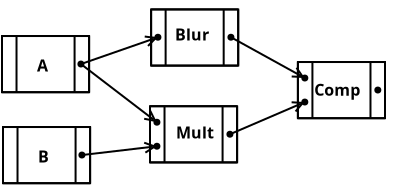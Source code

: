 <?xml version="1.0"?>
<diagram xmlns:dia="http://www.lysator.liu.se/~alla/dia/">
  <diagramdata>
    <attribute name="background">
      <color val="#ffffff"/>
    </attribute>
    <attribute name="paper">
      <composite type="paper">
        <attribute name="name">
          <string>#A4#</string>
        </attribute>
        <attribute name="tmargin">
          <real val="2.82"/>
        </attribute>
        <attribute name="bmargin">
          <real val="2.82"/>
        </attribute>
        <attribute name="lmargin">
          <real val="2.82"/>
        </attribute>
        <attribute name="rmargin">
          <real val="2.82"/>
        </attribute>
        <attribute name="is_portrait">
          <boolean val="true"/>
        </attribute>
        <attribute name="scaling">
          <real val="1"/>
        </attribute>
        <attribute name="fitto">
          <boolean val="false"/>
        </attribute>
      </composite>
    </attribute>
    <attribute name="grid">
      <composite type="grid">
        <attribute name="width_x">
          <real val="0.5"/>
        </attribute>
        <attribute name="width_y">
          <real val="0.5"/>
        </attribute>
        <attribute name="visible_x">
          <int val="1"/>
        </attribute>
        <attribute name="visible_y">
          <int val="1"/>
        </attribute>
      </composite>
    </attribute>
    <attribute name="guides">
      <composite type="guides">
        <attribute name="hguides"/>
        <attribute name="vguides"/>
      </composite>
    </attribute>
  </diagramdata>
  <layer name="Background" visible="true">
    <group>
      <group>
        <object type="Standard - Box" version="0" id="O0">
          <attribute name="obj_pos">
            <point val="9.405,11.361"/>
          </attribute>
          <attribute name="obj_bb">
            <rectangle val="9.355,11.311;13.81,14.221"/>
          </attribute>
          <attribute name="elem_corner">
            <point val="9.405,11.361"/>
          </attribute>
          <attribute name="elem_width">
            <real val="4.355"/>
          </attribute>
          <attribute name="elem_height">
            <real val="2.81"/>
          </attribute>
          <attribute name="show_background">
            <boolean val="true"/>
          </attribute>
        </object>
        <object type="Standard - Line" version="0" id="O1">
          <attribute name="obj_pos">
            <point val="9.405,14.171"/>
          </attribute>
          <attribute name="obj_bb">
            <rectangle val="9.355,14.121;13.81,14.221"/>
          </attribute>
          <attribute name="conn_endpoints">
            <point val="9.405,14.171"/>
            <point val="13.76,14.171"/>
          </attribute>
          <attribute name="numcp">
            <int val="11"/>
          </attribute>
          <connections>
            <connection handle="0" to="O0" connection="5"/>
            <connection handle="1" to="O0" connection="7"/>
          </connections>
        </object>
        <object type="Standard - Line" version="0" id="O2">
          <attribute name="obj_pos">
            <point val="9.405,11.361"/>
          </attribute>
          <attribute name="obj_bb">
            <rectangle val="9.355,11.311;13.81,11.411"/>
          </attribute>
          <attribute name="conn_endpoints">
            <point val="9.405,11.361"/>
            <point val="13.76,11.361"/>
          </attribute>
          <attribute name="numcp">
            <int val="11"/>
          </attribute>
          <connections>
            <connection handle="0" to="O0" connection="0"/>
            <connection handle="1" to="O0" connection="2"/>
          </connections>
        </object>
        <object type="Standard - Line" version="0" id="O3">
          <attribute name="obj_pos">
            <point val="9.405,11.361"/>
          </attribute>
          <attribute name="obj_bb">
            <rectangle val="9.355,11.311;9.455,14.221"/>
          </attribute>
          <attribute name="conn_endpoints">
            <point val="9.405,11.361"/>
            <point val="9.405,14.171"/>
          </attribute>
          <attribute name="numcp">
            <int val="1"/>
          </attribute>
          <connections>
            <connection handle="0" to="O0" connection="0"/>
            <connection handle="1" to="O0" connection="5"/>
          </connections>
        </object>
        <object type="Standard - Line" version="0" id="O4">
          <attribute name="obj_pos">
            <point val="13.034,11.361"/>
          </attribute>
          <attribute name="obj_bb">
            <rectangle val="12.984,11.311;13.084,14.221"/>
          </attribute>
          <attribute name="conn_endpoints">
            <point val="13.034,11.361"/>
            <point val="13.034,14.171"/>
          </attribute>
          <attribute name="numcp">
            <int val="1"/>
          </attribute>
          <connections>
            <connection handle="0" to="O2" connection="9"/>
            <connection handle="1" to="O1" connection="9"/>
          </connections>
        </object>
        <object type="Standard - Line" version="0" id="O5">
          <attribute name="obj_pos">
            <point val="13.76,14.171"/>
          </attribute>
          <attribute name="obj_bb">
            <rectangle val="13.71,11.311;13.81,14.221"/>
          </attribute>
          <attribute name="conn_endpoints">
            <point val="13.76,14.171"/>
            <point val="13.76,11.361"/>
          </attribute>
          <attribute name="numcp">
            <int val="1"/>
          </attribute>
          <connections>
            <connection handle="0" to="O0" connection="7"/>
            <connection handle="1" to="O0" connection="2"/>
          </connections>
        </object>
        <object type="Standard - Line" version="0" id="O6">
          <attribute name="obj_pos">
            <point val="10.131,11.361"/>
          </attribute>
          <attribute name="obj_bb">
            <rectangle val="10.081,11.311;10.181,14.221"/>
          </attribute>
          <attribute name="conn_endpoints">
            <point val="10.131,11.361"/>
            <point val="10.131,14.171"/>
          </attribute>
          <attribute name="numcp">
            <int val="1"/>
          </attribute>
          <connections>
            <connection handle="0" to="O2" connection="1"/>
            <connection handle="1" to="O1" connection="1"/>
          </connections>
        </object>
      </group>
      <object type="Electric - connpoint" version="0" id="O7">
        <attribute name="obj_pos">
          <point val="11.655,11.011"/>
        </attribute>
        <attribute name="obj_bb">
          <rectangle val="11.605,10.961;15.187,14.543"/>
        </attribute>
        <attribute name="elem_corner">
          <point val="11.655,11.011"/>
        </attribute>
        <attribute name="elem_width">
          <real val="3.482"/>
        </attribute>
        <attribute name="elem_height">
          <real val="3.482"/>
        </attribute>
        <attribute name="show_background">
          <boolean val="true"/>
        </attribute>
        <attribute name="flip_horizontal">
          <boolean val="true"/>
        </attribute>
        <attribute name="flip_vertical">
          <boolean val="true"/>
        </attribute>
        <attribute name="padding">
          <real val="0.354"/>
        </attribute>
      </object>
      <object type="Electric - connpoint" version="0" id="O8">
        <attribute name="obj_pos">
          <point val="8.005,11.011"/>
        </attribute>
        <attribute name="obj_bb">
          <rectangle val="7.955,10.961;11.537,14.543"/>
        </attribute>
        <attribute name="elem_corner">
          <point val="8.005,11.011"/>
        </attribute>
        <attribute name="elem_width">
          <real val="3.482"/>
        </attribute>
        <attribute name="elem_height">
          <real val="3.482"/>
        </attribute>
        <attribute name="show_background">
          <boolean val="true"/>
        </attribute>
        <attribute name="flip_horizontal">
          <boolean val="true"/>
        </attribute>
        <attribute name="flip_vertical">
          <boolean val="true"/>
        </attribute>
        <attribute name="padding">
          <real val="0.354"/>
        </attribute>
      </object>
    </group>
    <group>
      <group>
        <object type="Standard - Box" version="0" id="O9">
          <attribute name="obj_pos">
            <point val="9.35,16.201"/>
          </attribute>
          <attribute name="obj_bb">
            <rectangle val="9.3,16.151;13.755,19.061"/>
          </attribute>
          <attribute name="elem_corner">
            <point val="9.35,16.201"/>
          </attribute>
          <attribute name="elem_width">
            <real val="4.355"/>
          </attribute>
          <attribute name="elem_height">
            <real val="2.81"/>
          </attribute>
          <attribute name="show_background">
            <boolean val="true"/>
          </attribute>
        </object>
        <object type="Standard - Line" version="0" id="O10">
          <attribute name="obj_pos">
            <point val="9.35,19.011"/>
          </attribute>
          <attribute name="obj_bb">
            <rectangle val="9.3,18.961;13.755,19.061"/>
          </attribute>
          <attribute name="conn_endpoints">
            <point val="9.35,19.011"/>
            <point val="13.705,19.011"/>
          </attribute>
          <attribute name="numcp">
            <int val="11"/>
          </attribute>
          <connections>
            <connection handle="0" to="O9" connection="5"/>
            <connection handle="1" to="O9" connection="7"/>
          </connections>
        </object>
        <object type="Standard - Line" version="0" id="O11">
          <attribute name="obj_pos">
            <point val="9.35,16.201"/>
          </attribute>
          <attribute name="obj_bb">
            <rectangle val="9.3,16.151;13.755,16.251"/>
          </attribute>
          <attribute name="conn_endpoints">
            <point val="9.35,16.201"/>
            <point val="13.705,16.201"/>
          </attribute>
          <attribute name="numcp">
            <int val="11"/>
          </attribute>
          <connections>
            <connection handle="0" to="O9" connection="0"/>
            <connection handle="1" to="O9" connection="2"/>
          </connections>
        </object>
        <object type="Standard - Line" version="0" id="O12">
          <attribute name="obj_pos">
            <point val="9.35,16.201"/>
          </attribute>
          <attribute name="obj_bb">
            <rectangle val="9.3,16.151;9.4,19.061"/>
          </attribute>
          <attribute name="conn_endpoints">
            <point val="9.35,16.201"/>
            <point val="9.35,19.011"/>
          </attribute>
          <attribute name="numcp">
            <int val="1"/>
          </attribute>
          <connections>
            <connection handle="0" to="O9" connection="0"/>
            <connection handle="1" to="O9" connection="5"/>
          </connections>
        </object>
        <object type="Standard - Line" version="0" id="O13">
          <attribute name="obj_pos">
            <point val="12.979,16.201"/>
          </attribute>
          <attribute name="obj_bb">
            <rectangle val="12.929,16.151;13.029,19.061"/>
          </attribute>
          <attribute name="conn_endpoints">
            <point val="12.979,16.201"/>
            <point val="12.979,19.011"/>
          </attribute>
          <attribute name="numcp">
            <int val="1"/>
          </attribute>
          <connections>
            <connection handle="0" to="O11" connection="9"/>
            <connection handle="1" to="O10" connection="9"/>
          </connections>
        </object>
        <object type="Standard - Line" version="0" id="O14">
          <attribute name="obj_pos">
            <point val="13.705,19.011"/>
          </attribute>
          <attribute name="obj_bb">
            <rectangle val="13.655,16.151;13.755,19.061"/>
          </attribute>
          <attribute name="conn_endpoints">
            <point val="13.705,19.011"/>
            <point val="13.705,16.201"/>
          </attribute>
          <attribute name="numcp">
            <int val="1"/>
          </attribute>
          <connections>
            <connection handle="0" to="O9" connection="7"/>
            <connection handle="1" to="O9" connection="2"/>
          </connections>
        </object>
        <object type="Standard - Line" version="0" id="O15">
          <attribute name="obj_pos">
            <point val="10.076,16.201"/>
          </attribute>
          <attribute name="obj_bb">
            <rectangle val="10.026,16.151;10.126,19.061"/>
          </attribute>
          <attribute name="conn_endpoints">
            <point val="10.076,16.201"/>
            <point val="10.076,19.011"/>
          </attribute>
          <attribute name="numcp">
            <int val="1"/>
          </attribute>
          <connections>
            <connection handle="0" to="O11" connection="1"/>
            <connection handle="1" to="O10" connection="1"/>
          </connections>
        </object>
      </group>
      <object type="Electric - connpoint" version="0" id="O16">
        <attribute name="obj_pos">
          <point val="7.955,15.261"/>
        </attribute>
        <attribute name="obj_bb">
          <rectangle val="7.905,15.211;11.487,18.793"/>
        </attribute>
        <attribute name="elem_corner">
          <point val="7.955,15.261"/>
        </attribute>
        <attribute name="elem_width">
          <real val="3.482"/>
        </attribute>
        <attribute name="elem_height">
          <real val="3.482"/>
        </attribute>
        <attribute name="show_background">
          <boolean val="true"/>
        </attribute>
        <attribute name="flip_horizontal">
          <boolean val="true"/>
        </attribute>
        <attribute name="flip_vertical">
          <boolean val="true"/>
        </attribute>
        <attribute name="padding">
          <real val="0.354"/>
        </attribute>
      </object>
      <object type="Electric - connpoint" version="0" id="O17">
        <attribute name="obj_pos">
          <point val="7.955,16.461"/>
        </attribute>
        <attribute name="obj_bb">
          <rectangle val="7.905,16.411;11.487,19.993"/>
        </attribute>
        <attribute name="elem_corner">
          <point val="7.955,16.461"/>
        </attribute>
        <attribute name="elem_width">
          <real val="3.482"/>
        </attribute>
        <attribute name="elem_height">
          <real val="3.482"/>
        </attribute>
        <attribute name="show_background">
          <boolean val="true"/>
        </attribute>
        <attribute name="flip_horizontal">
          <boolean val="true"/>
        </attribute>
        <attribute name="flip_vertical">
          <boolean val="true"/>
        </attribute>
        <attribute name="padding">
          <real val="0.354"/>
        </attribute>
      </object>
      <object type="Electric - connpoint" version="0" id="O18">
        <attribute name="obj_pos">
          <point val="11.605,15.861"/>
        </attribute>
        <attribute name="obj_bb">
          <rectangle val="11.555,15.811;15.137,19.393"/>
        </attribute>
        <attribute name="elem_corner">
          <point val="11.605,15.861"/>
        </attribute>
        <attribute name="elem_width">
          <real val="3.482"/>
        </attribute>
        <attribute name="elem_height">
          <real val="3.482"/>
        </attribute>
        <attribute name="show_background">
          <boolean val="true"/>
        </attribute>
        <attribute name="flip_horizontal">
          <boolean val="true"/>
        </attribute>
        <attribute name="flip_vertical">
          <boolean val="true"/>
        </attribute>
        <attribute name="padding">
          <real val="0.354"/>
        </attribute>
      </object>
    </group>
    <group>
      <group>
        <object type="Standard - Box" version="0" id="O19">
          <attribute name="obj_pos">
            <point val="16.745,13.991"/>
          </attribute>
          <attribute name="obj_bb">
            <rectangle val="16.695,13.941;21.15,16.851"/>
          </attribute>
          <attribute name="elem_corner">
            <point val="16.745,13.991"/>
          </attribute>
          <attribute name="elem_width">
            <real val="4.355"/>
          </attribute>
          <attribute name="elem_height">
            <real val="2.81"/>
          </attribute>
          <attribute name="show_background">
            <boolean val="true"/>
          </attribute>
        </object>
        <object type="Standard - Line" version="0" id="O20">
          <attribute name="obj_pos">
            <point val="16.745,16.801"/>
          </attribute>
          <attribute name="obj_bb">
            <rectangle val="16.695,16.751;21.15,16.851"/>
          </attribute>
          <attribute name="conn_endpoints">
            <point val="16.745,16.801"/>
            <point val="21.1,16.801"/>
          </attribute>
          <attribute name="numcp">
            <int val="11"/>
          </attribute>
          <connections>
            <connection handle="0" to="O19" connection="5"/>
            <connection handle="1" to="O19" connection="7"/>
          </connections>
        </object>
        <object type="Standard - Line" version="0" id="O21">
          <attribute name="obj_pos">
            <point val="16.745,13.991"/>
          </attribute>
          <attribute name="obj_bb">
            <rectangle val="16.695,13.941;21.15,14.041"/>
          </attribute>
          <attribute name="conn_endpoints">
            <point val="16.745,13.991"/>
            <point val="21.1,13.991"/>
          </attribute>
          <attribute name="numcp">
            <int val="11"/>
          </attribute>
          <connections>
            <connection handle="0" to="O19" connection="0"/>
            <connection handle="1" to="O19" connection="2"/>
          </connections>
        </object>
        <object type="Standard - Line" version="0" id="O22">
          <attribute name="obj_pos">
            <point val="16.745,13.991"/>
          </attribute>
          <attribute name="obj_bb">
            <rectangle val="16.695,13.941;16.795,16.851"/>
          </attribute>
          <attribute name="conn_endpoints">
            <point val="16.745,13.991"/>
            <point val="16.745,16.801"/>
          </attribute>
          <attribute name="numcp">
            <int val="1"/>
          </attribute>
          <connections>
            <connection handle="0" to="O19" connection="0"/>
            <connection handle="1" to="O19" connection="5"/>
          </connections>
        </object>
        <object type="Standard - Line" version="0" id="O23">
          <attribute name="obj_pos">
            <point val="20.374,13.991"/>
          </attribute>
          <attribute name="obj_bb">
            <rectangle val="20.324,13.941;20.424,16.851"/>
          </attribute>
          <attribute name="conn_endpoints">
            <point val="20.374,13.991"/>
            <point val="20.374,16.801"/>
          </attribute>
          <attribute name="numcp">
            <int val="1"/>
          </attribute>
          <connections>
            <connection handle="0" to="O21" connection="9"/>
            <connection handle="1" to="O20" connection="9"/>
          </connections>
        </object>
        <object type="Standard - Line" version="0" id="O24">
          <attribute name="obj_pos">
            <point val="21.1,16.801"/>
          </attribute>
          <attribute name="obj_bb">
            <rectangle val="21.05,13.941;21.15,16.851"/>
          </attribute>
          <attribute name="conn_endpoints">
            <point val="21.1,16.801"/>
            <point val="21.1,13.991"/>
          </attribute>
          <attribute name="numcp">
            <int val="1"/>
          </attribute>
          <connections>
            <connection handle="0" to="O19" connection="7"/>
            <connection handle="1" to="O19" connection="2"/>
          </connections>
        </object>
        <object type="Standard - Line" version="0" id="O25">
          <attribute name="obj_pos">
            <point val="17.471,13.991"/>
          </attribute>
          <attribute name="obj_bb">
            <rectangle val="17.421,13.941;17.521,16.851"/>
          </attribute>
          <attribute name="conn_endpoints">
            <point val="17.471,13.991"/>
            <point val="17.471,16.801"/>
          </attribute>
          <attribute name="numcp">
            <int val="1"/>
          </attribute>
          <connections>
            <connection handle="0" to="O21" connection="1"/>
            <connection handle="1" to="O20" connection="1"/>
          </connections>
        </object>
      </group>
      <object type="Electric - connpoint" version="0" id="O26">
        <attribute name="obj_pos">
          <point val="15.35,13.051"/>
        </attribute>
        <attribute name="obj_bb">
          <rectangle val="15.3,13.001;18.882,16.583"/>
        </attribute>
        <attribute name="elem_corner">
          <point val="15.35,13.051"/>
        </attribute>
        <attribute name="elem_width">
          <real val="3.482"/>
        </attribute>
        <attribute name="elem_height">
          <real val="3.482"/>
        </attribute>
        <attribute name="show_background">
          <boolean val="true"/>
        </attribute>
        <attribute name="flip_horizontal">
          <boolean val="true"/>
        </attribute>
        <attribute name="flip_vertical">
          <boolean val="true"/>
        </attribute>
        <attribute name="padding">
          <real val="0.354"/>
        </attribute>
      </object>
      <object type="Electric - connpoint" version="0" id="O27">
        <attribute name="obj_pos">
          <point val="15.35,14.251"/>
        </attribute>
        <attribute name="obj_bb">
          <rectangle val="15.3,14.201;18.882,17.783"/>
        </attribute>
        <attribute name="elem_corner">
          <point val="15.35,14.251"/>
        </attribute>
        <attribute name="elem_width">
          <real val="3.482"/>
        </attribute>
        <attribute name="elem_height">
          <real val="3.482"/>
        </attribute>
        <attribute name="show_background">
          <boolean val="true"/>
        </attribute>
        <attribute name="flip_horizontal">
          <boolean val="true"/>
        </attribute>
        <attribute name="flip_vertical">
          <boolean val="true"/>
        </attribute>
        <attribute name="padding">
          <real val="0.354"/>
        </attribute>
      </object>
      <object type="Electric - connpoint" version="0" id="O28">
        <attribute name="obj_pos">
          <point val="19,13.651"/>
        </attribute>
        <attribute name="obj_bb">
          <rectangle val="18.95,13.601;22.532,17.183"/>
        </attribute>
        <attribute name="elem_corner">
          <point val="19,13.651"/>
        </attribute>
        <attribute name="elem_width">
          <real val="3.482"/>
        </attribute>
        <attribute name="elem_height">
          <real val="3.482"/>
        </attribute>
        <attribute name="show_background">
          <boolean val="true"/>
        </attribute>
        <attribute name="flip_horizontal">
          <boolean val="true"/>
        </attribute>
        <attribute name="flip_vertical">
          <boolean val="true"/>
        </attribute>
        <attribute name="padding">
          <real val="0.354"/>
        </attribute>
      </object>
    </group>
    <group>
      <group>
        <object type="Standard - Box" version="0" id="O29">
          <attribute name="obj_pos">
            <point val="1.95,12.691"/>
          </attribute>
          <attribute name="obj_bb">
            <rectangle val="1.9,12.641;6.355,15.551"/>
          </attribute>
          <attribute name="elem_corner">
            <point val="1.95,12.691"/>
          </attribute>
          <attribute name="elem_width">
            <real val="4.355"/>
          </attribute>
          <attribute name="elem_height">
            <real val="2.81"/>
          </attribute>
          <attribute name="show_background">
            <boolean val="true"/>
          </attribute>
        </object>
        <object type="Standard - Line" version="0" id="O30">
          <attribute name="obj_pos">
            <point val="1.95,15.501"/>
          </attribute>
          <attribute name="obj_bb">
            <rectangle val="1.9,15.451;6.355,15.551"/>
          </attribute>
          <attribute name="conn_endpoints">
            <point val="1.95,15.501"/>
            <point val="6.305,15.501"/>
          </attribute>
          <attribute name="numcp">
            <int val="11"/>
          </attribute>
          <connections>
            <connection handle="0" to="O29" connection="5"/>
            <connection handle="1" to="O29" connection="7"/>
          </connections>
        </object>
        <object type="Standard - Line" version="0" id="O31">
          <attribute name="obj_pos">
            <point val="1.95,12.691"/>
          </attribute>
          <attribute name="obj_bb">
            <rectangle val="1.9,12.641;6.355,12.741"/>
          </attribute>
          <attribute name="conn_endpoints">
            <point val="1.95,12.691"/>
            <point val="6.305,12.691"/>
          </attribute>
          <attribute name="numcp">
            <int val="11"/>
          </attribute>
          <connections>
            <connection handle="0" to="O29" connection="0"/>
            <connection handle="1" to="O29" connection="2"/>
          </connections>
        </object>
        <object type="Standard - Line" version="0" id="O32">
          <attribute name="obj_pos">
            <point val="1.95,12.691"/>
          </attribute>
          <attribute name="obj_bb">
            <rectangle val="1.9,12.641;2,15.551"/>
          </attribute>
          <attribute name="conn_endpoints">
            <point val="1.95,12.691"/>
            <point val="1.95,15.501"/>
          </attribute>
          <attribute name="numcp">
            <int val="1"/>
          </attribute>
          <connections>
            <connection handle="0" to="O29" connection="0"/>
            <connection handle="1" to="O29" connection="5"/>
          </connections>
        </object>
        <object type="Standard - Line" version="0" id="O33">
          <attribute name="obj_pos">
            <point val="5.579,12.691"/>
          </attribute>
          <attribute name="obj_bb">
            <rectangle val="5.529,12.641;5.629,15.551"/>
          </attribute>
          <attribute name="conn_endpoints">
            <point val="5.579,12.691"/>
            <point val="5.579,15.501"/>
          </attribute>
          <attribute name="numcp">
            <int val="1"/>
          </attribute>
          <connections>
            <connection handle="0" to="O31" connection="9"/>
            <connection handle="1" to="O30" connection="9"/>
          </connections>
        </object>
        <object type="Standard - Line" version="0" id="O34">
          <attribute name="obj_pos">
            <point val="6.305,15.501"/>
          </attribute>
          <attribute name="obj_bb">
            <rectangle val="6.255,12.641;6.355,15.551"/>
          </attribute>
          <attribute name="conn_endpoints">
            <point val="6.305,15.501"/>
            <point val="6.305,12.691"/>
          </attribute>
          <attribute name="numcp">
            <int val="1"/>
          </attribute>
          <connections>
            <connection handle="0" to="O29" connection="7"/>
            <connection handle="1" to="O29" connection="2"/>
          </connections>
        </object>
        <object type="Standard - Line" version="0" id="O35">
          <attribute name="obj_pos">
            <point val="2.676,12.691"/>
          </attribute>
          <attribute name="obj_bb">
            <rectangle val="2.626,12.641;2.726,15.551"/>
          </attribute>
          <attribute name="conn_endpoints">
            <point val="2.676,12.691"/>
            <point val="2.676,15.501"/>
          </attribute>
          <attribute name="numcp">
            <int val="1"/>
          </attribute>
          <connections>
            <connection handle="0" to="O31" connection="1"/>
            <connection handle="1" to="O30" connection="1"/>
          </connections>
        </object>
      </group>
      <object type="Electric - connpoint" version="0" id="O36">
        <attribute name="obj_pos">
          <point val="4.155,12.351"/>
        </attribute>
        <attribute name="obj_bb">
          <rectangle val="4.105,12.301;7.687,15.883"/>
        </attribute>
        <attribute name="elem_corner">
          <point val="4.155,12.351"/>
        </attribute>
        <attribute name="elem_width">
          <real val="3.482"/>
        </attribute>
        <attribute name="elem_height">
          <real val="3.482"/>
        </attribute>
        <attribute name="show_background">
          <boolean val="true"/>
        </attribute>
        <attribute name="flip_horizontal">
          <boolean val="true"/>
        </attribute>
        <attribute name="flip_vertical">
          <boolean val="true"/>
        </attribute>
        <attribute name="padding">
          <real val="0.354"/>
        </attribute>
      </object>
    </group>
    <group>
      <group>
        <object type="Standard - Box" version="0" id="O37">
          <attribute name="obj_pos">
            <point val="2,17.241"/>
          </attribute>
          <attribute name="obj_bb">
            <rectangle val="1.95,17.191;6.405,20.101"/>
          </attribute>
          <attribute name="elem_corner">
            <point val="2,17.241"/>
          </attribute>
          <attribute name="elem_width">
            <real val="4.355"/>
          </attribute>
          <attribute name="elem_height">
            <real val="2.81"/>
          </attribute>
          <attribute name="show_background">
            <boolean val="true"/>
          </attribute>
        </object>
        <object type="Standard - Line" version="0" id="O38">
          <attribute name="obj_pos">
            <point val="2,20.051"/>
          </attribute>
          <attribute name="obj_bb">
            <rectangle val="1.95,20.001;6.405,20.101"/>
          </attribute>
          <attribute name="conn_endpoints">
            <point val="2,20.051"/>
            <point val="6.355,20.051"/>
          </attribute>
          <attribute name="numcp">
            <int val="11"/>
          </attribute>
          <connections>
            <connection handle="0" to="O37" connection="5"/>
            <connection handle="1" to="O37" connection="7"/>
          </connections>
        </object>
        <object type="Standard - Line" version="0" id="O39">
          <attribute name="obj_pos">
            <point val="2,17.241"/>
          </attribute>
          <attribute name="obj_bb">
            <rectangle val="1.95,17.191;6.405,17.291"/>
          </attribute>
          <attribute name="conn_endpoints">
            <point val="2,17.241"/>
            <point val="6.355,17.241"/>
          </attribute>
          <attribute name="numcp">
            <int val="11"/>
          </attribute>
          <connections>
            <connection handle="0" to="O37" connection="0"/>
            <connection handle="1" to="O37" connection="2"/>
          </connections>
        </object>
        <object type="Standard - Line" version="0" id="O40">
          <attribute name="obj_pos">
            <point val="2,17.241"/>
          </attribute>
          <attribute name="obj_bb">
            <rectangle val="1.95,17.191;2.05,20.101"/>
          </attribute>
          <attribute name="conn_endpoints">
            <point val="2,17.241"/>
            <point val="2,20.051"/>
          </attribute>
          <attribute name="numcp">
            <int val="1"/>
          </attribute>
          <connections>
            <connection handle="0" to="O37" connection="0"/>
            <connection handle="1" to="O37" connection="5"/>
          </connections>
        </object>
        <object type="Standard - Line" version="0" id="O41">
          <attribute name="obj_pos">
            <point val="5.629,17.241"/>
          </attribute>
          <attribute name="obj_bb">
            <rectangle val="5.579,17.191;5.679,20.101"/>
          </attribute>
          <attribute name="conn_endpoints">
            <point val="5.629,17.241"/>
            <point val="5.629,20.051"/>
          </attribute>
          <attribute name="numcp">
            <int val="1"/>
          </attribute>
          <connections>
            <connection handle="0" to="O39" connection="9"/>
            <connection handle="1" to="O38" connection="9"/>
          </connections>
        </object>
        <object type="Standard - Line" version="0" id="O42">
          <attribute name="obj_pos">
            <point val="6.355,20.051"/>
          </attribute>
          <attribute name="obj_bb">
            <rectangle val="6.305,17.191;6.405,20.101"/>
          </attribute>
          <attribute name="conn_endpoints">
            <point val="6.355,20.051"/>
            <point val="6.355,17.241"/>
          </attribute>
          <attribute name="numcp">
            <int val="1"/>
          </attribute>
          <connections>
            <connection handle="0" to="O37" connection="7"/>
            <connection handle="1" to="O37" connection="2"/>
          </connections>
        </object>
        <object type="Standard - Line" version="0" id="O43">
          <attribute name="obj_pos">
            <point val="2.726,17.241"/>
          </attribute>
          <attribute name="obj_bb">
            <rectangle val="2.676,17.191;2.776,20.101"/>
          </attribute>
          <attribute name="conn_endpoints">
            <point val="2.726,17.241"/>
            <point val="2.726,20.051"/>
          </attribute>
          <attribute name="numcp">
            <int val="1"/>
          </attribute>
          <connections>
            <connection handle="0" to="O39" connection="1"/>
            <connection handle="1" to="O38" connection="1"/>
          </connections>
        </object>
      </group>
      <object type="Electric - connpoint" version="0" id="O44">
        <attribute name="obj_pos">
          <point val="4.205,16.901"/>
        </attribute>
        <attribute name="obj_bb">
          <rectangle val="4.155,16.851;7.737,20.433"/>
        </attribute>
        <attribute name="elem_corner">
          <point val="4.205,16.901"/>
        </attribute>
        <attribute name="elem_width">
          <real val="3.482"/>
        </attribute>
        <attribute name="elem_height">
          <real val="3.482"/>
        </attribute>
        <attribute name="show_background">
          <boolean val="true"/>
        </attribute>
        <attribute name="flip_horizontal">
          <boolean val="true"/>
        </attribute>
        <attribute name="flip_vertical">
          <boolean val="true"/>
        </attribute>
        <attribute name="padding">
          <real val="0.354"/>
        </attribute>
      </object>
    </group>
    <object type="Standard - Line" version="0" id="O45">
      <attribute name="obj_pos">
        <point val="5.896,14.092"/>
      </attribute>
      <attribute name="obj_bb">
        <rectangle val="5.046,11.902;10.596,14.942"/>
      </attribute>
      <attribute name="conn_endpoints">
        <point val="5.896,14.092"/>
        <point val="9.746,12.752"/>
      </attribute>
      <attribute name="numcp">
        <int val="1"/>
      </attribute>
      <attribute name="line_width">
        <real val="0.1"/>
      </attribute>
      <attribute name="end_arrow">
        <enum val="1"/>
      </attribute>
      <attribute name="end_arrow_length">
        <real val="0.5"/>
      </attribute>
      <attribute name="end_arrow_width">
        <real val="0.5"/>
      </attribute>
      <connections>
        <connection handle="0" to="O36" connection="0"/>
        <connection handle="1" to="O8" connection="0"/>
      </connections>
    </object>
    <object type="Standard - Line" version="0" id="O46">
      <attribute name="obj_pos">
        <point val="5.896,14.092"/>
      </attribute>
      <attribute name="obj_bb">
        <rectangle val="5.046,13.242;10.546,17.852"/>
      </attribute>
      <attribute name="conn_endpoints">
        <point val="5.896,14.092"/>
        <point val="9.696,17.002"/>
      </attribute>
      <attribute name="numcp">
        <int val="1"/>
      </attribute>
      <attribute name="line_width">
        <real val="0.1"/>
      </attribute>
      <attribute name="end_arrow">
        <enum val="1"/>
      </attribute>
      <attribute name="end_arrow_length">
        <real val="0.5"/>
      </attribute>
      <attribute name="end_arrow_width">
        <real val="0.5"/>
      </attribute>
      <connections>
        <connection handle="0" to="O36" connection="0"/>
        <connection handle="1" to="O16" connection="0"/>
      </connections>
    </object>
    <object type="Standard - Line" version="0" id="O47">
      <attribute name="obj_pos">
        <point val="5.946,18.642"/>
      </attribute>
      <attribute name="obj_bb">
        <rectangle val="5.096,17.352;10.546,19.492"/>
      </attribute>
      <attribute name="conn_endpoints">
        <point val="5.946,18.642"/>
        <point val="9.696,18.202"/>
      </attribute>
      <attribute name="numcp">
        <int val="1"/>
      </attribute>
      <attribute name="line_width">
        <real val="0.1"/>
      </attribute>
      <attribute name="end_arrow">
        <enum val="1"/>
      </attribute>
      <attribute name="end_arrow_length">
        <real val="0.5"/>
      </attribute>
      <attribute name="end_arrow_width">
        <real val="0.5"/>
      </attribute>
      <connections>
        <connection handle="0" to="O44" connection="0"/>
        <connection handle="1" to="O17" connection="0"/>
      </connections>
    </object>
    <object type="Standard - Line" version="0" id="O48">
      <attribute name="obj_pos">
        <point val="13.396,12.752"/>
      </attribute>
      <attribute name="obj_bb">
        <rectangle val="12.546,11.902;17.941,15.642"/>
      </attribute>
      <attribute name="conn_endpoints">
        <point val="13.396,12.752"/>
        <point val="17.091,14.792"/>
      </attribute>
      <attribute name="numcp">
        <int val="1"/>
      </attribute>
      <attribute name="line_width">
        <real val="0.1"/>
      </attribute>
      <attribute name="end_arrow">
        <enum val="1"/>
      </attribute>
      <attribute name="end_arrow_length">
        <real val="0.5"/>
      </attribute>
      <attribute name="end_arrow_width">
        <real val="0.5"/>
      </attribute>
      <connections>
        <connection handle="0" to="O7" connection="0"/>
        <connection handle="1" to="O26" connection="0"/>
      </connections>
    </object>
    <object type="Standard - Line" version="0" id="O49">
      <attribute name="obj_pos">
        <point val="13.346,17.602"/>
      </attribute>
      <attribute name="obj_bb">
        <rectangle val="12.496,15.142;17.941,18.452"/>
      </attribute>
      <attribute name="conn_endpoints">
        <point val="13.346,17.602"/>
        <point val="17.091,15.992"/>
      </attribute>
      <attribute name="numcp">
        <int val="1"/>
      </attribute>
      <attribute name="line_width">
        <real val="0.1"/>
      </attribute>
      <attribute name="end_arrow">
        <enum val="1"/>
      </attribute>
      <attribute name="end_arrow_length">
        <real val="0.5"/>
      </attribute>
      <attribute name="end_arrow_width">
        <real val="0.5"/>
      </attribute>
      <connections>
        <connection handle="0" to="O18" connection="0"/>
        <connection handle="1" to="O27" connection="0"/>
      </connections>
    </object>
    <object type="Standard - Text" version="0" id="O50">
      <attribute name="obj_pos">
        <point val="17.56,15.671"/>
      </attribute>
      <attribute name="obj_bb">
        <rectangle val="17.56,14.871;20.608,15.871"/>
      </attribute>
      <attribute name="text">
        <composite type="text">
          <attribute name="string">
            <string>#Comp#</string>
          </attribute>
          <attribute name="font">
            <font name="Helvetica-Bold"/>
          </attribute>
          <attribute name="height">
            <real val="1"/>
          </attribute>
          <attribute name="pos">
            <point val="17.56,15.671"/>
          </attribute>
          <attribute name="color">
            <color val="#000000"/>
          </attribute>
          <attribute name="alignment">
            <enum val="0"/>
          </attribute>
        </composite>
      </attribute>
    </object>
    <object type="Standard - Text" version="0" id="O51">
      <attribute name="obj_pos">
        <point val="10.6,12.911"/>
      </attribute>
      <attribute name="obj_bb">
        <rectangle val="10.6,12.111;12.8,13.111"/>
      </attribute>
      <attribute name="text">
        <composite type="text">
          <attribute name="string">
            <string>#Blur#</string>
          </attribute>
          <attribute name="font">
            <font name="Helvetica-Bold"/>
          </attribute>
          <attribute name="height">
            <real val="1"/>
          </attribute>
          <attribute name="pos">
            <point val="10.6,12.911"/>
          </attribute>
          <attribute name="color">
            <color val="#000000"/>
          </attribute>
          <attribute name="alignment">
            <enum val="0"/>
          </attribute>
        </composite>
      </attribute>
    </object>
    <object type="Standard - Text" version="0" id="O52">
      <attribute name="obj_pos">
        <point val="10.65,17.811"/>
      </attribute>
      <attribute name="obj_bb">
        <rectangle val="10.65,17.011;12.88,18.011"/>
      </attribute>
      <attribute name="text">
        <composite type="text">
          <attribute name="string">
            <string>#Mult#</string>
          </attribute>
          <attribute name="font">
            <font name="Helvetica-Bold"/>
          </attribute>
          <attribute name="height">
            <real val="1"/>
          </attribute>
          <attribute name="pos">
            <point val="10.65,17.811"/>
          </attribute>
          <attribute name="color">
            <color val="#000000"/>
          </attribute>
          <attribute name="alignment">
            <enum val="0"/>
          </attribute>
        </composite>
      </attribute>
    </object>
    <object type="Standard - Text" version="0" id="O53">
      <attribute name="obj_pos">
        <point val="3.7,14.461"/>
      </attribute>
      <attribute name="obj_bb">
        <rectangle val="3.7,13.661;4.597,14.661"/>
      </attribute>
      <attribute name="text">
        <composite type="text">
          <attribute name="string">
            <string>#A#</string>
          </attribute>
          <attribute name="font">
            <font name="Helvetica-Bold"/>
          </attribute>
          <attribute name="height">
            <real val="1"/>
          </attribute>
          <attribute name="pos">
            <point val="3.7,14.461"/>
          </attribute>
          <attribute name="color">
            <color val="#000000"/>
          </attribute>
          <attribute name="alignment">
            <enum val="0"/>
          </attribute>
        </composite>
      </attribute>
    </object>
    <object type="Standard - Text" version="0" id="O54">
      <attribute name="obj_pos">
        <point val="3.75,19.011"/>
      </attribute>
      <attribute name="obj_bb">
        <rectangle val="3.75,18.211;4.677,19.211"/>
      </attribute>
      <attribute name="text">
        <composite type="text">
          <attribute name="string">
            <string>#B#</string>
          </attribute>
          <attribute name="font">
            <font name="Helvetica-Bold"/>
          </attribute>
          <attribute name="height">
            <real val="1"/>
          </attribute>
          <attribute name="pos">
            <point val="3.75,19.011"/>
          </attribute>
          <attribute name="color">
            <color val="#000000"/>
          </attribute>
          <attribute name="alignment">
            <enum val="0"/>
          </attribute>
        </composite>
      </attribute>
    </object>
  </layer>
</diagram>
